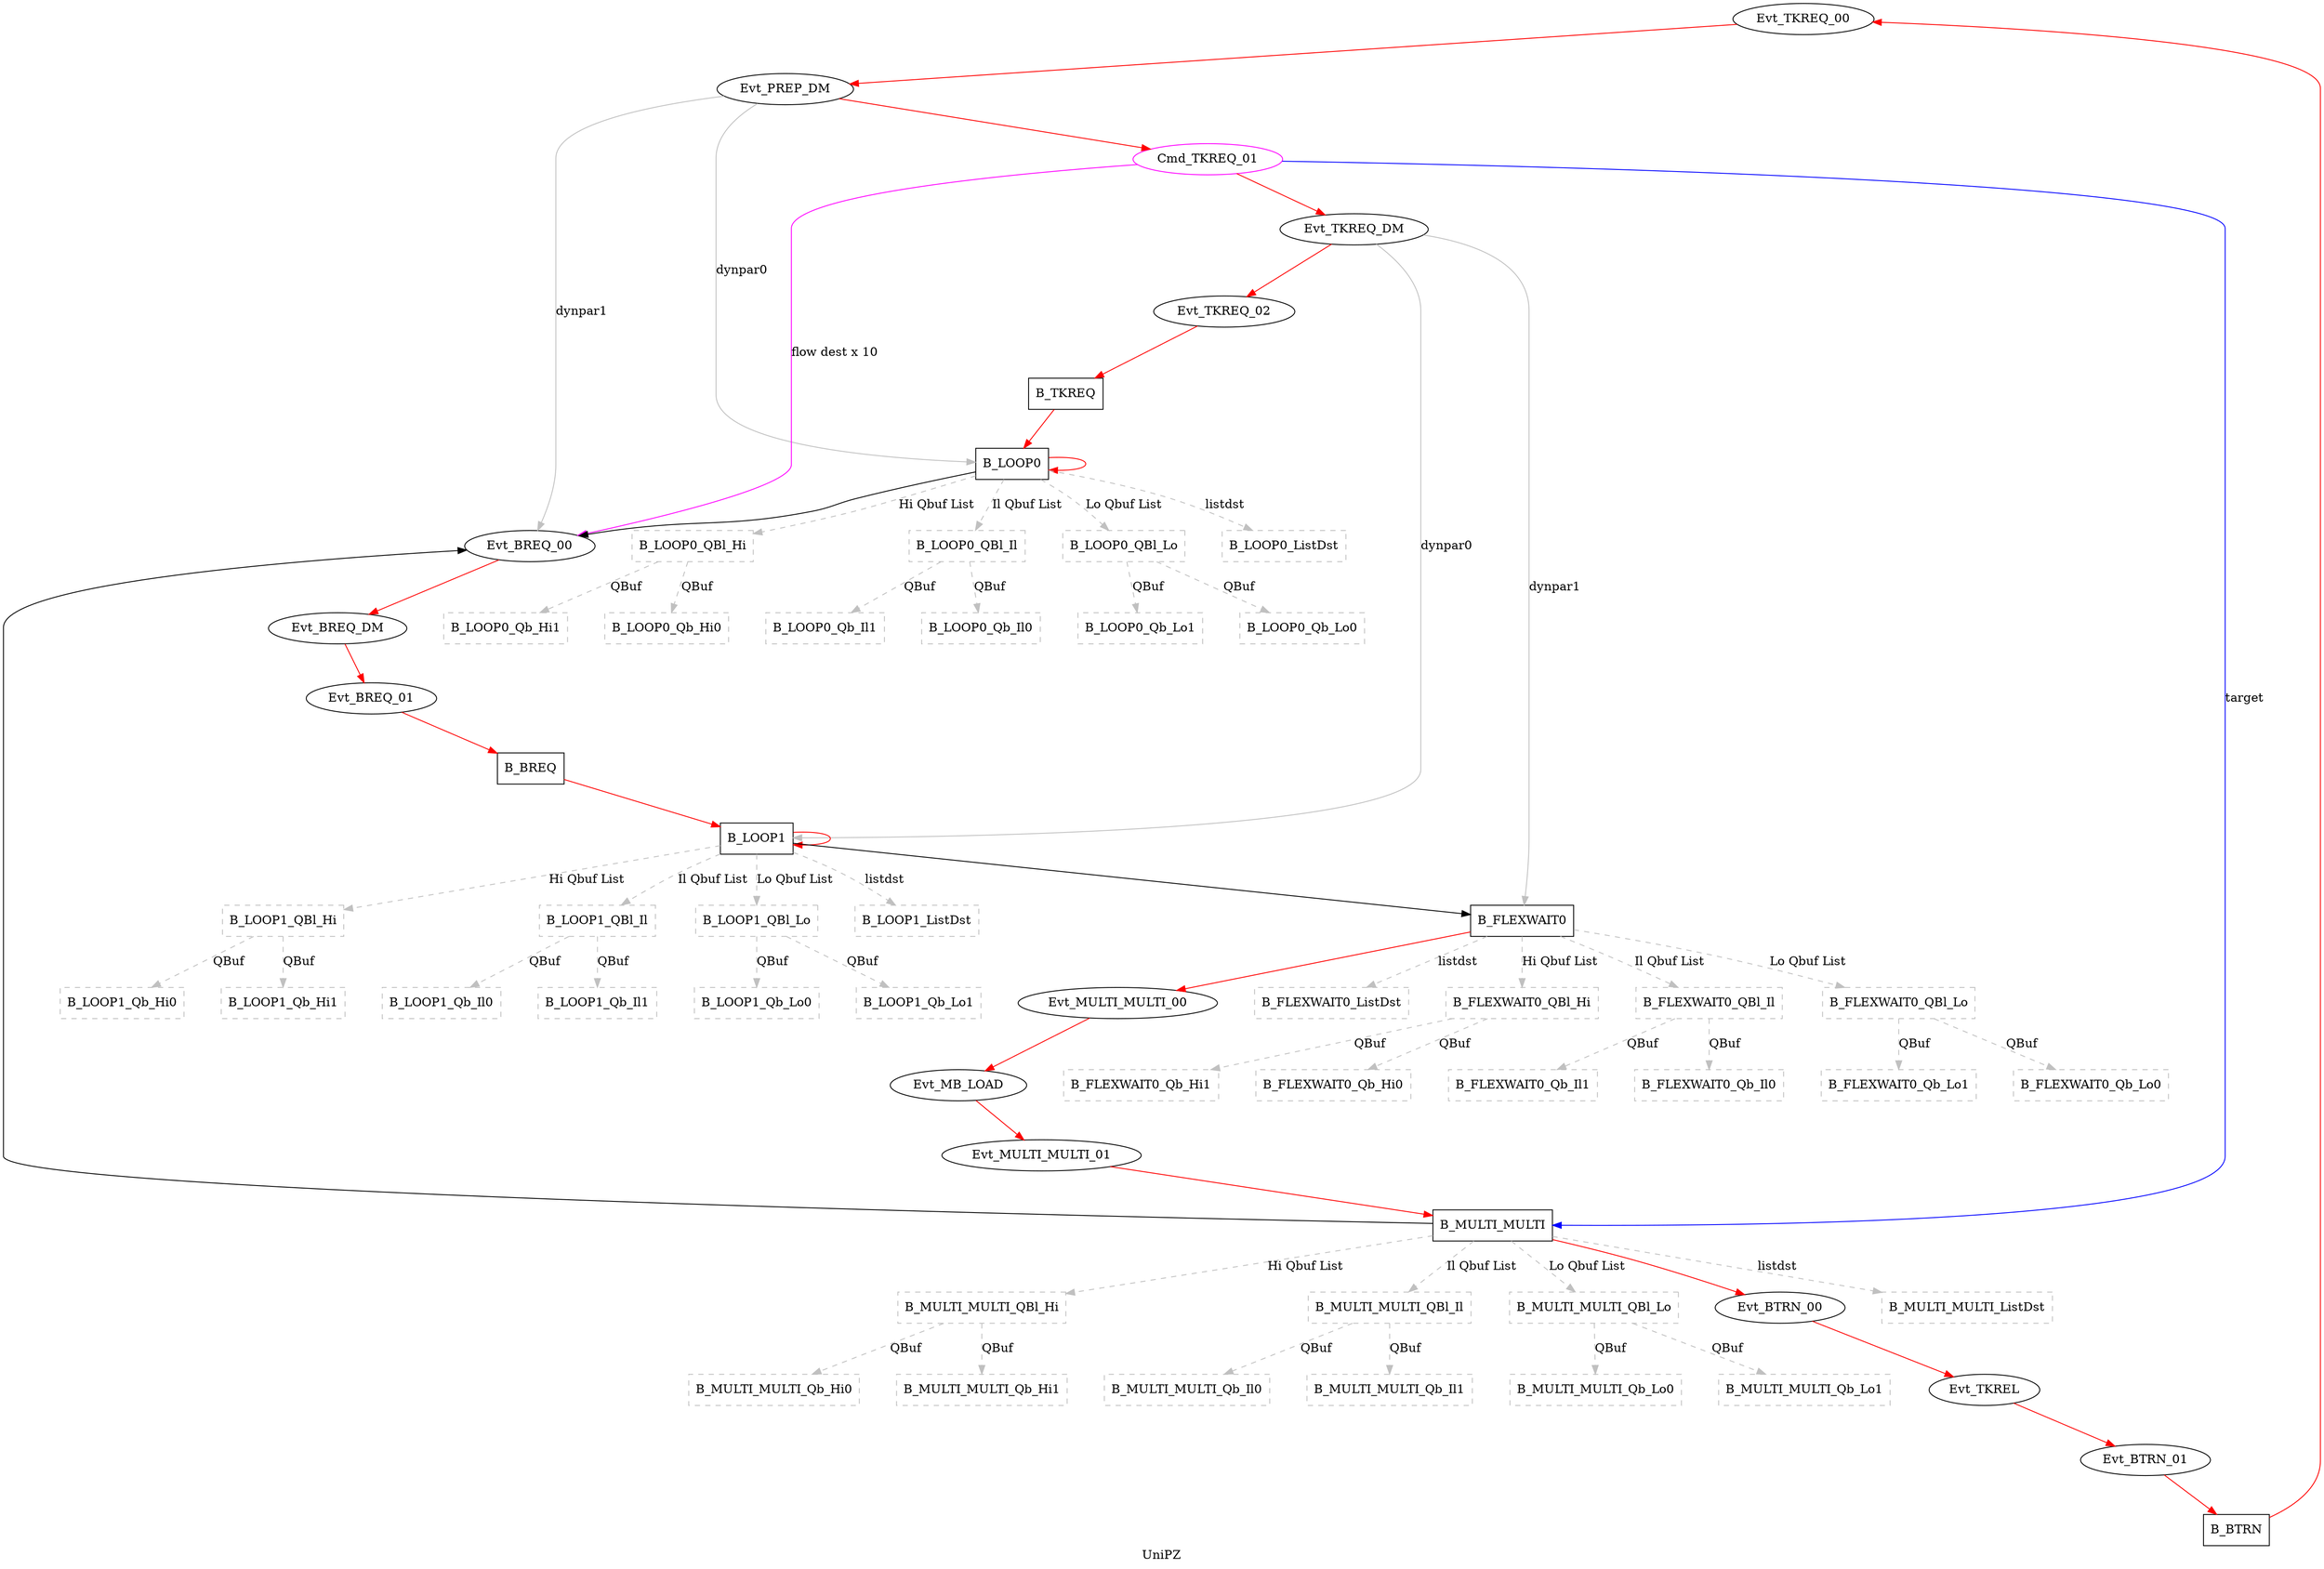 digraph G {
graph [label="UniPZ", root="Evt_BREQ_00",  rankdir=TB, nodesep=0.6, mindist=0.6, ranksep=0.6, overlap=false]
node [type="TMsg", shape="rectangle",  style="filled", fillcolor="white", color="black"]
edge [type="defdst", color="red"]

Evt_TKREQ_00        [type="TMsg",                tOffs=0, id="0x0000000000000001", par="0x123", shape="oval"];
Evt_PREP_DM         [type="TMsg",              tOffs=100, id="0x1111000000000000", par="0x0", shape="oval"];
Cmd_TKREQ_01        [shape="oval",             tOffs=300, type="Flow", color="magenta", tValid=0, qty=9];
Evt_TKREQ_DM        [type="TMsg",              tOffs=500, id="0x2222000000000000", par="0x0", shape="oval"];
Evt_TKREQ_02        [type="TMsg",             tOffs=1000, id="0x0000000000000002", par="0x456", shape="oval"];
B_TKREQ             [type="Block",        tPeriod=200000000];
B_LOOP0             [type="Block",         tPeriod=10000];
Evt_BREQ_00         [type="TMsg",                tOffs=0, id="0x0000000000000003", par="0x456", shape="oval"];
Evt_BREQ_DM         [type="TMsg",             tOffs=2000, id="0x3333000000000000", par="0x456", shape="oval"];
Evt_BREQ_01         [type="TMsg",             tOffs=9000, id="0x0000000000000004", par="0x456", shape="oval"];
B_BREQ              [type="Block",        tPeriod=2000000];
B_LOOP1             [type="Block",         tPeriod=10000];
B_FLEXWAIT0         [type="Block",         tPeriod=71111];
Evt_MULTI_MULTI_00  [type="TMsg",              tOffs=0,  id="0x0000000000000005", par="0x456", shape="oval"];
Evt_MB_LOAD         [type="TMsg",              tOffs=200,  id="0x0000000000000006", par="0x456", shape="oval"];
Evt_MULTI_MULTI_01  [type="TMsg",              tOffs=700,  id="0x0000000000000007", par="0x456", shape="oval"];
B_MULTI_MULTI       [type="BlockAlign", tPeriod=10000000];
Evt_BTRN_00         [type="TMsg",              tOffs=500,  id="0x0000000000000008", par="0x456", shape="oval"];
Evt_TKREL           [type="TMsg",            tOffs=10000,  id="0x4444000000000000", par="0x456", shape="oval"];
Evt_BTRN_01         [type="TMsg",            tOffs=10500,  id="0x0000000000000009", par="0x456", shape="oval"];
B_BTRN              [type="Block",        tPeriod=200000];

Evt_TKREQ_00  -> Evt_PREP_DM -> Cmd_TKREQ_01 -> Evt_TKREQ_DM -> Evt_TKREQ_02 -> B_TKREQ -> B_LOOP0 -> B_LOOP0;
Cmd_TKREQ_01  -> B_MULTI_MULTI [type="target", color="blue", label="target"];
Cmd_TKREQ_01  -> Evt_BREQ_00 [type="flowdst", color="magenta", label="flow dest x 10"];

Evt_PREP_DM   -> B_LOOP0 [type="dynpar0", color="grey", label="dynpar0"];
Evt_PREP_DM   -> Evt_BREQ_00 [type="dynpar1", color="grey", label="dynpar1"];
Evt_TKREQ_DM  -> B_LOOP1 [type="dynpar0", color="grey", label="dynpar0"];
Evt_TKREQ_DM  -> B_FLEXWAIT0 [type="dynpar1", color="grey", label="dynpar1"];
B_LOOP0       -> Evt_BREQ_00 [type="altdst", color="black"];

Evt_BREQ_00   -> Evt_BREQ_DM  -> Evt_BREQ_01  -> B_BREQ -> B_LOOP1 -> B_LOOP1;
B_LOOP1       -> B_FLEXWAIT0 [type="altdst", color="black"];
B_FLEXWAIT0   -> Evt_MULTI_MULTI_00 -> Evt_MB_LOAD -> Evt_MULTI_MULTI_01 -> B_MULTI_MULTI -> Evt_BTRN_00 -> Evt_TKREL -> Evt_BTRN_01 -> B_BTRN -> Evt_TKREQ_00;
B_MULTI_MULTI -> Evt_BREQ_00 [type="altdst", color="black"];


B_LOOP0_ListDst [type="ListDst", color="grey", style=dashed, flags=0];
B_LOOP0_QBl_Hi [type="QInfo", color="grey", style=dashed, flags=0];
B_LOOP0_QBl_Il [type="QInfo", color="grey", style=dashed, flags=0];
B_LOOP0_QBl_Lo [type="QInfo", color="grey", style=dashed, flags=0];
B_LOOP0_Qb_Hi0 [type="QBuf", color="grey", style=dashed, flags=0];
B_LOOP0_Qb_Il0 [type="QBuf", color="grey", style=dashed, flags=0];
B_LOOP0_Qb_Lo0 [type="QBuf", color="grey", style=dashed, flags=0];
B_LOOP0_Qb_Hi1 [type="QBuf", color="grey", style=dashed, flags=0];
B_LOOP0_Qb_Il1 [type="QBuf", color="grey", style=dashed, flags=0];
B_LOOP0_Qb_Lo1 [type="QBuf", color="grey", style=dashed, flags=0];

B_LOOP0->B_LOOP0_QBl_Il [type="prioil", color="grey", style=dashed, label="Il Qbuf List"];
B_LOOP0->B_LOOP0_QBl_Hi [type="priohi", color="grey", style=dashed, label="Hi Qbuf List"];
B_LOOP0->B_LOOP0_QBl_Lo [type="priolo", color="grey", style=dashed, label="Lo Qbuf List"];
B_LOOP0_QBl_Il->B_LOOP0_Qb_Il0 [type="meta", color="grey", style=dashed, label="QBuf"];
B_LOOP0_QBl_Hi->B_LOOP0_Qb_Hi0 [type="meta", color="grey", style=dashed, label="QBuf"];
B_LOOP0_QBl_Lo->B_LOOP0_Qb_Lo0 [type="meta", color="grey", style=dashed, label="QBuf"];
B_LOOP0_QBl_Il->B_LOOP0_Qb_Il1 [type="meta", color="grey", style=dashed, label="QBuf"];
B_LOOP0_QBl_Hi->B_LOOP0_Qb_Hi1 [type="meta", color="grey", style=dashed, label="QBuf"];
B_LOOP0_QBl_Lo->B_LOOP0_Qb_Lo1 [type="meta", color="grey", style=dashed, label="QBuf"];
B_LOOP0->B_LOOP0_ListDst [type="listdst", color="grey", style=dashed, label="listdst"];

B_LOOP1_ListDst [type="ListDst", color="grey", style=dashed, flags=0];
B_LOOP1_QBl_Hi [type="QInfo", color="grey", style=dashed, flags=0];
B_LOOP1_QBl_Il [type="QInfo", color="grey", style=dashed, flags=0];
B_LOOP1_QBl_Lo [type="QInfo", color="grey", style=dashed, flags=0];
B_LOOP1_Qb_Hi0 [type="QBuf", color="grey", style=dashed, flags=0];
B_LOOP1_Qb_Il0 [type="QBuf", color="grey", style=dashed, flags=0];
B_LOOP1_Qb_Lo0 [type="QBuf", color="grey", style=dashed, flags=0];
B_LOOP1_Qb_Hi1 [type="QBuf", color="grey", style=dashed, flags=0];
B_LOOP1_Qb_Il1 [type="QBuf", color="grey", style=dashed, flags=0];
B_LOOP1_Qb_Lo1 [type="QBuf", color="grey", style=dashed, flags=0];

B_LOOP1->B_LOOP1_QBl_Il [type="prioil", color="grey", style=dashed, label="Il Qbuf List"];
B_LOOP1->B_LOOP1_QBl_Hi [type="priohi", color="grey", style=dashed, label="Hi Qbuf List"];
B_LOOP1->B_LOOP1_QBl_Lo [type="priolo", color="grey", style=dashed, label="Lo Qbuf List"];
B_LOOP1_QBl_Il->B_LOOP1_Qb_Il0 [type="meta", color="grey", style=dashed, label="QBuf"];
B_LOOP1_QBl_Hi->B_LOOP1_Qb_Hi0 [type="meta", color="grey", style=dashed, label="QBuf"];
B_LOOP1_QBl_Lo->B_LOOP1_Qb_Lo0 [type="meta", color="grey", style=dashed, label="QBuf"];
B_LOOP1_QBl_Il->B_LOOP1_Qb_Il1 [type="meta", color="grey", style=dashed, label="QBuf"];
B_LOOP1_QBl_Hi->B_LOOP1_Qb_Hi1 [type="meta", color="grey", style=dashed, label="QBuf"];
B_LOOP1_QBl_Lo->B_LOOP1_Qb_Lo1 [type="meta", color="grey", style=dashed, label="QBuf"];
B_LOOP1->B_LOOP1_ListDst [type="listdst", color="grey", style=dashed, label="listdst"];

B_FLEXWAIT0_ListDst [type="ListDst", color="grey", style=dashed, flags=0];
B_FLEXWAIT0_QBl_Hi [type="QInfo", color="grey", style=dashed, flags=0];
B_FLEXWAIT0_QBl_Il [type="QInfo", color="grey", style=dashed, flags=0];
B_FLEXWAIT0_QBl_Lo [type="QInfo", color="grey", style=dashed, flags=0];
B_FLEXWAIT0_Qb_Hi0 [type="QBuf", color="grey", style=dashed, flags=0];
B_FLEXWAIT0_Qb_Il0 [type="QBuf", color="grey", style=dashed, flags=0];
B_FLEXWAIT0_Qb_Lo0 [type="QBuf", color="grey", style=dashed, flags=0];
B_FLEXWAIT0_Qb_Hi1 [type="QBuf", color="grey", style=dashed, flags=0];
B_FLEXWAIT0_Qb_Il1 [type="QBuf", color="grey", style=dashed, flags=0];
B_FLEXWAIT0_Qb_Lo1 [type="QBuf", color="grey", style=dashed, flags=0];

B_FLEXWAIT0->B_FLEXWAIT0_QBl_Il [type="prioil", color="grey", style=dashed, label="Il Qbuf List"];
B_FLEXWAIT0->B_FLEXWAIT0_QBl_Hi [type="priohi", color="grey", style=dashed, label="Hi Qbuf List"];
B_FLEXWAIT0->B_FLEXWAIT0_QBl_Lo [type="priolo", color="grey", style=dashed, label="Lo Qbuf List"];
B_FLEXWAIT0_QBl_Il->B_FLEXWAIT0_Qb_Il0 [type="meta", color="grey", style=dashed, label="QBuf"];
B_FLEXWAIT0_QBl_Hi->B_FLEXWAIT0_Qb_Hi0 [type="meta", color="grey", style=dashed, label="QBuf"];
B_FLEXWAIT0_QBl_Lo->B_FLEXWAIT0_Qb_Lo0 [type="meta", color="grey", style=dashed, label="QBuf"];
B_FLEXWAIT0_QBl_Il->B_FLEXWAIT0_Qb_Il1 [type="meta", color="grey", style=dashed, label="QBuf"];
B_FLEXWAIT0_QBl_Hi->B_FLEXWAIT0_Qb_Hi1 [type="meta", color="grey", style=dashed, label="QBuf"];
B_FLEXWAIT0_QBl_Lo->B_FLEXWAIT0_Qb_Lo1 [type="meta", color="grey", style=dashed, label="QBuf"];
B_FLEXWAIT0->B_FLEXWAIT0_ListDst [type="listdst", color="grey", style=dashed, label="listdst"];


B_MULTI_MULTI_ListDst [type="ListDst", color="grey", style=dashed, flags=0];
B_MULTI_MULTI_QBl_Hi [type="QInfo", color="grey", style=dashed, flags=0];
B_MULTI_MULTI_QBl_Il [type="QInfo", color="grey", style=dashed, flags=0];
B_MULTI_MULTI_QBl_Lo [type="QInfo", color="grey", style=dashed, flags=0];
B_MULTI_MULTI_Qb_Hi0 [type="QBuf", color="grey", style=dashed, flags=0];
B_MULTI_MULTI_Qb_Il0 [type="QBuf", color="grey", style=dashed, flags=0];
B_MULTI_MULTI_Qb_Lo0 [type="QBuf", color="grey", style=dashed, flags=0];
B_MULTI_MULTI_Qb_Hi1 [type="QBuf", color="grey", style=dashed, flags=0];
B_MULTI_MULTI_Qb_Il1 [type="QBuf", color="grey", style=dashed, flags=0];
B_MULTI_MULTI_Qb_Lo1 [type="QBuf", color="grey", style=dashed, flags=0];

B_MULTI_MULTI->B_MULTI_MULTI_QBl_Il [type="prioil", color="grey", style=dashed, label="Il Qbuf List"];
B_MULTI_MULTI->B_MULTI_MULTI_QBl_Hi [type="priohi", color="grey", style=dashed, label="Hi Qbuf List"];
B_MULTI_MULTI->B_MULTI_MULTI_QBl_Lo [type="priolo", color="grey", style=dashed, label="Lo Qbuf List"];
B_MULTI_MULTI_QBl_Il->B_MULTI_MULTI_Qb_Il0 [type="meta", color="grey", style=dashed, label="QBuf"];
B_MULTI_MULTI_QBl_Hi->B_MULTI_MULTI_Qb_Hi0 [type="meta", color="grey", style=dashed, label="QBuf"];
B_MULTI_MULTI_QBl_Lo->B_MULTI_MULTI_Qb_Lo0 [type="meta", color="grey", style=dashed, label="QBuf"];
B_MULTI_MULTI_QBl_Il->B_MULTI_MULTI_Qb_Il1 [type="meta", color="grey", style=dashed, label="QBuf"];
B_MULTI_MULTI_QBl_Hi->B_MULTI_MULTI_Qb_Hi1 [type="meta", color="grey", style=dashed, label="QBuf"];
B_MULTI_MULTI_QBl_Lo->B_MULTI_MULTI_Qb_Lo1 [type="meta", color="grey", style=dashed, label="QBuf"];
B_MULTI_MULTI->B_MULTI_MULTI_ListDst [type="listdst", color="grey", style=dashed, label="listdst"];



}
